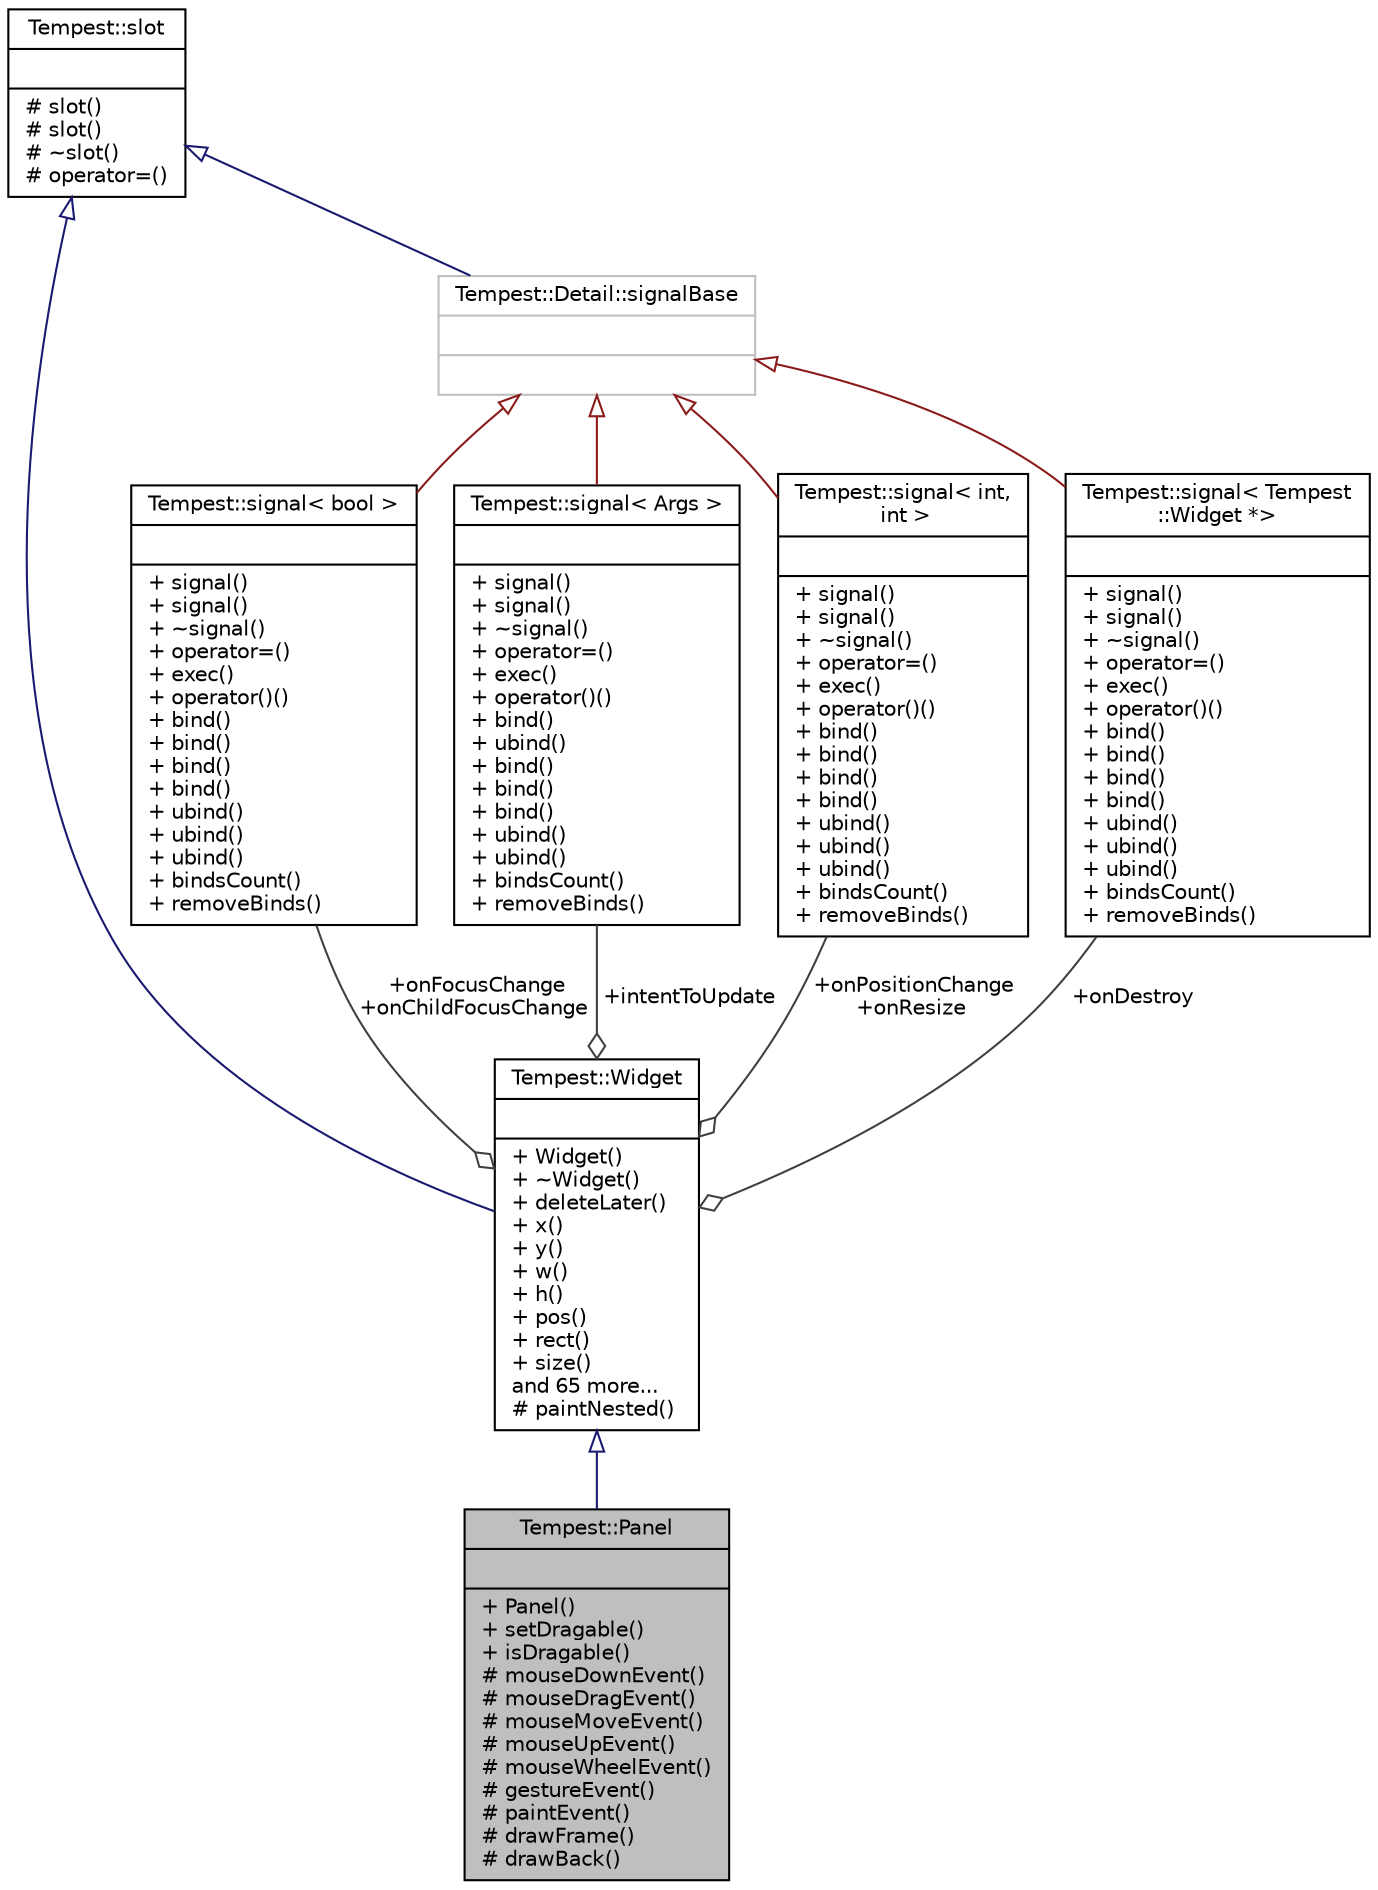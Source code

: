 digraph "Tempest::Panel"
{
  edge [fontname="Helvetica",fontsize="10",labelfontname="Helvetica",labelfontsize="10"];
  node [fontname="Helvetica",fontsize="10",shape=record];
  Node4 [label="{Tempest::Panel\n||+ Panel()\l+ setDragable()\l+ isDragable()\l# mouseDownEvent()\l# mouseDragEvent()\l# mouseMoveEvent()\l# mouseUpEvent()\l# mouseWheelEvent()\l# gestureEvent()\l# paintEvent()\l# drawFrame()\l# drawBack()\l}",height=0.2,width=0.4,color="black", fillcolor="grey75", style="filled", fontcolor="black"];
  Node5 -> Node4 [dir="back",color="midnightblue",fontsize="10",style="solid",arrowtail="onormal",fontname="Helvetica"];
  Node5 [label="{Tempest::Widget\n||+ Widget()\l+ ~Widget()\l+ deleteLater()\l+ x()\l+ y()\l+ w()\l+ h()\l+ pos()\l+ rect()\l+ size()\land 65 more...\l# paintNested()\l}",height=0.2,width=0.4,color="black", fillcolor="white", style="filled",URL="$class_tempest_1_1_widget.html"];
  Node6 -> Node5 [dir="back",color="midnightblue",fontsize="10",style="solid",arrowtail="onormal",fontname="Helvetica"];
  Node6 [label="{Tempest::slot\n||# slot()\l# slot()\l# ~slot()\l# operator=()\l}",height=0.2,width=0.4,color="black", fillcolor="white", style="filled",URL="$class_tempest_1_1slot.html"];
  Node7 -> Node5 [color="grey25",fontsize="10",style="solid",label=" +onFocusChange\n+onChildFocusChange" ,arrowhead="odiamond",fontname="Helvetica"];
  Node7 [label="{Tempest::signal\< bool \>\n||+ signal()\l+ signal()\l+ ~signal()\l+ operator=()\l+ exec()\l+ operator()()\l+ bind()\l+ bind()\l+ bind()\l+ bind()\l+ ubind()\l+ ubind()\l+ ubind()\l+ bindsCount()\l+ removeBinds()\l}",height=0.2,width=0.4,color="black", fillcolor="white", style="filled",URL="$class_tempest_1_1signal.html"];
  Node8 -> Node7 [dir="back",color="firebrick4",fontsize="10",style="solid",arrowtail="onormal",fontname="Helvetica"];
  Node8 [label="{Tempest::Detail::signalBase\n||}",height=0.2,width=0.4,color="grey75", fillcolor="white", style="filled"];
  Node6 -> Node8 [dir="back",color="midnightblue",fontsize="10",style="solid",arrowtail="onormal",fontname="Helvetica"];
  Node9 -> Node5 [color="grey25",fontsize="10",style="solid",label=" +intentToUpdate" ,arrowhead="odiamond",fontname="Helvetica"];
  Node9 [label="{Tempest::signal\< Args \>\n||+ signal()\l+ signal()\l+ ~signal()\l+ operator=()\l+ exec()\l+ operator()()\l+ bind()\l+ ubind()\l+ bind()\l+ bind()\l+ bind()\l+ ubind()\l+ ubind()\l+ bindsCount()\l+ removeBinds()\l}",height=0.2,width=0.4,color="black", fillcolor="white", style="filled",URL="$class_tempest_1_1signal.html",tooltip="signal class, for signals and slots system. "];
  Node8 -> Node9 [dir="back",color="firebrick4",fontsize="10",style="solid",arrowtail="onormal",fontname="Helvetica"];
  Node10 -> Node5 [color="grey25",fontsize="10",style="solid",label=" +onPositionChange\n+onResize" ,arrowhead="odiamond",fontname="Helvetica"];
  Node10 [label="{Tempest::signal\< int,\l int \>\n||+ signal()\l+ signal()\l+ ~signal()\l+ operator=()\l+ exec()\l+ operator()()\l+ bind()\l+ bind()\l+ bind()\l+ bind()\l+ ubind()\l+ ubind()\l+ ubind()\l+ bindsCount()\l+ removeBinds()\l}",height=0.2,width=0.4,color="black", fillcolor="white", style="filled",URL="$class_tempest_1_1signal.html"];
  Node8 -> Node10 [dir="back",color="firebrick4",fontsize="10",style="solid",arrowtail="onormal",fontname="Helvetica"];
  Node11 -> Node5 [color="grey25",fontsize="10",style="solid",label=" +onDestroy" ,arrowhead="odiamond",fontname="Helvetica"];
  Node11 [label="{Tempest::signal\< Tempest\l::Widget *\>\n||+ signal()\l+ signal()\l+ ~signal()\l+ operator=()\l+ exec()\l+ operator()()\l+ bind()\l+ bind()\l+ bind()\l+ bind()\l+ ubind()\l+ ubind()\l+ ubind()\l+ bindsCount()\l+ removeBinds()\l}",height=0.2,width=0.4,color="black", fillcolor="white", style="filled",URL="$class_tempest_1_1signal.html"];
  Node8 -> Node11 [dir="back",color="firebrick4",fontsize="10",style="solid",arrowtail="onormal",fontname="Helvetica"];
}
